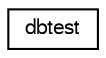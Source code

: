 digraph "Graphical Class Hierarchy"
{
  edge [fontname="FreeSans",fontsize="10",labelfontname="FreeSans",labelfontsize="10"];
  node [fontname="FreeSans",fontsize="10",shape=record];
  rankdir="LR";
  Node0 [label="dbtest",height=0.2,width=0.4,color="black", fillcolor="white", style="filled",URL="$classdbtest.html"];
}
